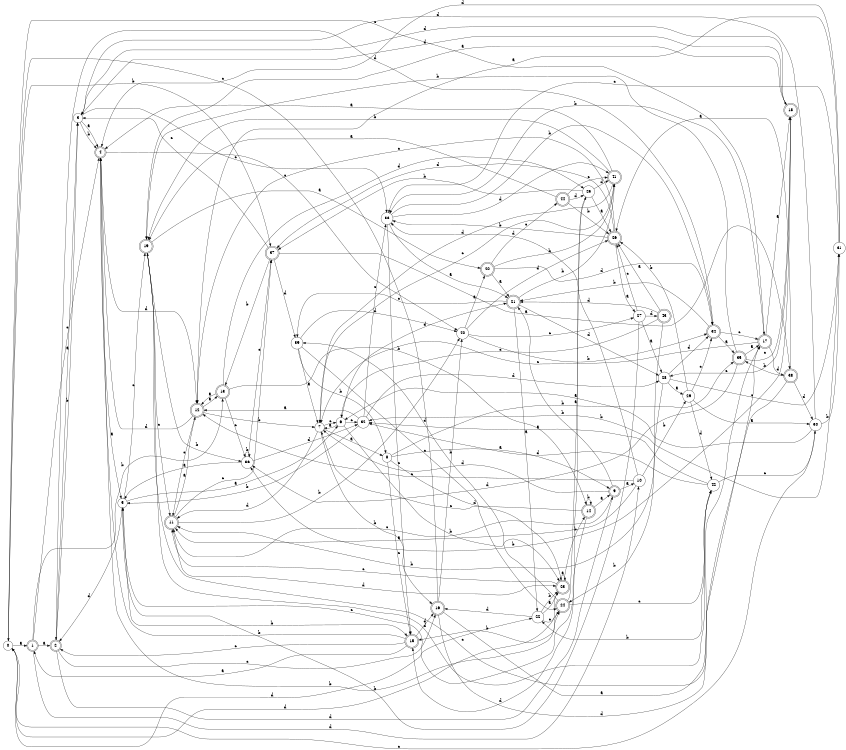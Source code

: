 digraph n36_2 {
__start0 [label="" shape="none"];

rankdir=LR;
size="8,5";

s0 [style="filled", color="black", fillcolor="white" shape="circle", label="0"];
s1 [style="rounded,filled", color="black", fillcolor="white" shape="doublecircle", label="1"];
s2 [style="rounded,filled", color="black", fillcolor="white" shape="doublecircle", label="2"];
s3 [style="filled", color="black", fillcolor="white" shape="circle", label="3"];
s4 [style="rounded,filled", color="black", fillcolor="white" shape="doublecircle", label="4"];
s5 [style="filled", color="black", fillcolor="white" shape="circle", label="5"];
s6 [style="filled", color="black", fillcolor="white" shape="circle", label="6"];
s7 [style="filled", color="black", fillcolor="white" shape="circle", label="7"];
s8 [style="filled", color="black", fillcolor="white" shape="circle", label="8"];
s9 [style="rounded,filled", color="black", fillcolor="white" shape="doublecircle", label="9"];
s10 [style="filled", color="black", fillcolor="white" shape="circle", label="10"];
s11 [style="rounded,filled", color="black", fillcolor="white" shape="doublecircle", label="11"];
s12 [style="rounded,filled", color="black", fillcolor="white" shape="doublecircle", label="12"];
s13 [style="rounded,filled", color="black", fillcolor="white" shape="doublecircle", label="13"];
s14 [style="rounded,filled", color="black", fillcolor="white" shape="doublecircle", label="14"];
s15 [style="rounded,filled", color="black", fillcolor="white" shape="doublecircle", label="15"];
s16 [style="rounded,filled", color="black", fillcolor="white" shape="doublecircle", label="16"];
s17 [style="rounded,filled", color="black", fillcolor="white" shape="doublecircle", label="17"];
s18 [style="rounded,filled", color="black", fillcolor="white" shape="doublecircle", label="18"];
s19 [style="rounded,filled", color="black", fillcolor="white" shape="doublecircle", label="19"];
s20 [style="rounded,filled", color="black", fillcolor="white" shape="doublecircle", label="20"];
s21 [style="rounded,filled", color="black", fillcolor="white" shape="doublecircle", label="21"];
s22 [style="filled", color="black", fillcolor="white" shape="circle", label="22"];
s23 [style="rounded,filled", color="black", fillcolor="white" shape="doublecircle", label="23"];
s24 [style="rounded,filled", color="black", fillcolor="white" shape="doublecircle", label="24"];
s25 [style="filled", color="black", fillcolor="white" shape="circle", label="25"];
s26 [style="rounded,filled", color="black", fillcolor="white" shape="doublecircle", label="26"];
s27 [style="filled", color="black", fillcolor="white" shape="circle", label="27"];
s28 [style="filled", color="black", fillcolor="white" shape="circle", label="28"];
s29 [style="filled", color="black", fillcolor="white" shape="circle", label="29"];
s30 [style="filled", color="black", fillcolor="white" shape="circle", label="30"];
s31 [style="filled", color="black", fillcolor="white" shape="circle", label="31"];
s32 [style="filled", color="black", fillcolor="white" shape="circle", label="32"];
s33 [style="filled", color="black", fillcolor="white" shape="circle", label="33"];
s34 [style="rounded,filled", color="black", fillcolor="white" shape="doublecircle", label="34"];
s35 [style="rounded,filled", color="black", fillcolor="white" shape="doublecircle", label="35"];
s36 [style="filled", color="black", fillcolor="white" shape="circle", label="36"];
s37 [style="rounded,filled", color="black", fillcolor="white" shape="doublecircle", label="37"];
s38 [style="rounded,filled", color="black", fillcolor="white" shape="doublecircle", label="38"];
s39 [style="filled", color="black", fillcolor="white" shape="circle", label="39"];
s40 [style="filled", color="black", fillcolor="white" shape="circle", label="40"];
s41 [style="rounded,filled", color="black", fillcolor="white" shape="doublecircle", label="41"];
s42 [style="filled", color="black", fillcolor="white" shape="circle", label="42"];
s43 [style="rounded,filled", color="black", fillcolor="white" shape="doublecircle", label="43"];
s44 [style="rounded,filled", color="black", fillcolor="white" shape="doublecircle", label="44"];
s0 -> s1 [label="a"];
s0 -> s37 [label="b"];
s0 -> s17 [label="c"];
s0 -> s22 [label="d"];
s1 -> s2 [label="a"];
s1 -> s13 [label="b"];
s1 -> s4 [label="c"];
s1 -> s10 [label="d"];
s2 -> s3 [label="a"];
s2 -> s3 [label="b"];
s2 -> s16 [label="c"];
s2 -> s9 [label="d"];
s3 -> s4 [label="a"];
s3 -> s4 [label="b"];
s3 -> s33 [label="c"];
s3 -> s18 [label="d"];
s4 -> s5 [label="a"];
s4 -> s24 [label="b"];
s4 -> s40 [label="c"];
s4 -> s12 [label="d"];
s5 -> s6 [label="a"];
s5 -> s15 [label="b"];
s5 -> s19 [label="c"];
s5 -> s2 [label="d"];
s6 -> s7 [label="a"];
s6 -> s23 [label="b"];
s6 -> s32 [label="c"];
s6 -> s21 [label="d"];
s7 -> s8 [label="a"];
s7 -> s16 [label="b"];
s7 -> s6 [label="c"];
s7 -> s11 [label="d"];
s8 -> s9 [label="a"];
s8 -> s35 [label="b"];
s8 -> s15 [label="c"];
s8 -> s23 [label="d"];
s9 -> s10 [label="a"];
s9 -> s21 [label="b"];
s9 -> s11 [label="c"];
s9 -> s7 [label="d"];
s10 -> s11 [label="a"];
s10 -> s29 [label="b"];
s10 -> s12 [label="c"];
s10 -> s33 [label="d"];
s11 -> s12 [label="a"];
s11 -> s40 [label="b"];
s11 -> s37 [label="c"];
s11 -> s23 [label="d"];
s12 -> s13 [label="a"];
s12 -> s7 [label="b"];
s12 -> s11 [label="c"];
s12 -> s4 [label="d"];
s13 -> s12 [label="a"];
s13 -> s14 [label="b"];
s13 -> s36 [label="c"];
s13 -> s25 [label="d"];
s14 -> s9 [label="a"];
s14 -> s14 [label="b"];
s14 -> s7 [label="c"];
s14 -> s15 [label="d"];
s15 -> s1 [label="a"];
s15 -> s4 [label="b"];
s15 -> s2 [label="c"];
s15 -> s16 [label="d"];
s16 -> s17 [label="a"];
s16 -> s40 [label="b"];
s16 -> s0 [label="c"];
s16 -> s17 [label="d"];
s17 -> s18 [label="a"];
s17 -> s33 [label="b"];
s17 -> s7 [label="c"];
s17 -> s38 [label="d"];
s18 -> s19 [label="a"];
s18 -> s36 [label="b"];
s18 -> s28 [label="c"];
s18 -> s3 [label="d"];
s19 -> s20 [label="a"];
s19 -> s36 [label="b"];
s19 -> s11 [label="c"];
s19 -> s42 [label="d"];
s20 -> s21 [label="a"];
s20 -> s41 [label="b"];
s20 -> s44 [label="c"];
s20 -> s34 [label="d"];
s21 -> s22 [label="a"];
s21 -> s41 [label="b"];
s21 -> s39 [label="c"];
s21 -> s28 [label="d"];
s22 -> s23 [label="a"];
s22 -> s23 [label="b"];
s22 -> s24 [label="c"];
s22 -> s16 [label="d"];
s23 -> s23 [label="a"];
s23 -> s14 [label="b"];
s23 -> s11 [label="c"];
s23 -> s0 [label="d"];
s24 -> s25 [label="a"];
s24 -> s15 [label="b"];
s24 -> s42 [label="c"];
s24 -> s39 [label="d"];
s25 -> s26 [label="a"];
s25 -> s37 [label="b"];
s25 -> s5 [label="c"];
s25 -> s41 [label="d"];
s26 -> s27 [label="a"];
s26 -> s33 [label="b"];
s26 -> s12 [label="c"];
s26 -> s37 [label="d"];
s27 -> s28 [label="a"];
s27 -> s5 [label="b"];
s27 -> s26 [label="c"];
s27 -> s43 [label="d"];
s28 -> s29 [label="a"];
s28 -> s24 [label="b"];
s28 -> s31 [label="c"];
s28 -> s34 [label="d"];
s29 -> s30 [label="a"];
s29 -> s26 [label="b"];
s29 -> s34 [label="c"];
s29 -> s42 [label="d"];
s30 -> s6 [label="a"];
s30 -> s31 [label="b"];
s30 -> s0 [label="c"];
s30 -> s3 [label="d"];
s31 -> s12 [label="a"];
s31 -> s32 [label="b"];
s31 -> s33 [label="c"];
s31 -> s4 [label="d"];
s32 -> s12 [label="a"];
s32 -> s5 [label="b"];
s32 -> s33 [label="c"];
s32 -> s28 [label="d"];
s33 -> s21 [label="a"];
s33 -> s34 [label="b"];
s33 -> s15 [label="c"];
s33 -> s41 [label="d"];
s34 -> s35 [label="a"];
s34 -> s21 [label="b"];
s34 -> s17 [label="c"];
s34 -> s2 [label="d"];
s35 -> s17 [label="a"];
s35 -> s19 [label="b"];
s35 -> s18 [label="c"];
s35 -> s36 [label="d"];
s36 -> s5 [label="a"];
s36 -> s36 [label="b"];
s36 -> s37 [label="c"];
s36 -> s32 [label="d"];
s37 -> s38 [label="a"];
s37 -> s13 [label="b"];
s37 -> s3 [label="c"];
s37 -> s39 [label="d"];
s38 -> s26 [label="a"];
s38 -> s35 [label="b"];
s38 -> s19 [label="c"];
s38 -> s30 [label="d"];
s39 -> s7 [label="a"];
s39 -> s8 [label="b"];
s39 -> s24 [label="c"];
s39 -> s40 [label="d"];
s40 -> s20 [label="a"];
s40 -> s34 [label="b"];
s40 -> s27 [label="c"];
s40 -> s26 [label="d"];
s41 -> s4 [label="a"];
s41 -> s19 [label="b"];
s41 -> s7 [label="c"];
s41 -> s7 [label="d"];
s42 -> s32 [label="a"];
s42 -> s22 [label="b"];
s42 -> s30 [label="c"];
s42 -> s32 [label="d"];
s43 -> s26 [label="a"];
s43 -> s11 [label="b"];
s43 -> s6 [label="c"];
s43 -> s21 [label="d"];
s44 -> s19 [label="a"];
s44 -> s26 [label="b"];
s44 -> s41 [label="c"];
s44 -> s25 [label="d"];

}